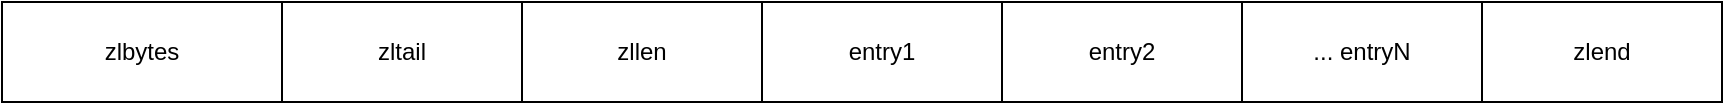 <mxfile version="21.6.1" type="device">
  <diagram name="第 1 页" id="IdXbufc_k42b76dEGUp6">
    <mxGraphModel dx="1290" dy="628" grid="1" gridSize="10" guides="1" tooltips="1" connect="1" arrows="1" fold="1" page="1" pageScale="1" pageWidth="3300" pageHeight="10000" math="0" shadow="0">
      <root>
        <mxCell id="0" />
        <mxCell id="1" parent="0" />
        <mxCell id="nN350RwnqrgIQFt2SS3m-2" value="" style="rounded=0;whiteSpace=wrap;html=1;" vertex="1" parent="1">
          <mxGeometry x="300" y="280" width="850" height="50" as="geometry" />
        </mxCell>
        <mxCell id="nN350RwnqrgIQFt2SS3m-7" value="zlbytes" style="rounded=0;whiteSpace=wrap;html=1;" vertex="1" parent="1">
          <mxGeometry x="290" y="280" width="140" height="50" as="geometry" />
        </mxCell>
        <mxCell id="nN350RwnqrgIQFt2SS3m-8" value="zltail" style="rounded=0;whiteSpace=wrap;html=1;" vertex="1" parent="1">
          <mxGeometry x="430" y="280" width="120" height="50" as="geometry" />
        </mxCell>
        <mxCell id="nN350RwnqrgIQFt2SS3m-9" value="zllen" style="rounded=0;whiteSpace=wrap;html=1;" vertex="1" parent="1">
          <mxGeometry x="550" y="280" width="120" height="50" as="geometry" />
        </mxCell>
        <mxCell id="nN350RwnqrgIQFt2SS3m-10" value="entry1" style="rounded=0;whiteSpace=wrap;html=1;" vertex="1" parent="1">
          <mxGeometry x="670" y="280" width="120" height="50" as="geometry" />
        </mxCell>
        <mxCell id="nN350RwnqrgIQFt2SS3m-11" value="entry2" style="rounded=0;whiteSpace=wrap;html=1;" vertex="1" parent="1">
          <mxGeometry x="790" y="280" width="120" height="50" as="geometry" />
        </mxCell>
        <mxCell id="nN350RwnqrgIQFt2SS3m-12" value="... entryN" style="rounded=0;whiteSpace=wrap;html=1;" vertex="1" parent="1">
          <mxGeometry x="910" y="280" width="120" height="50" as="geometry" />
        </mxCell>
        <mxCell id="nN350RwnqrgIQFt2SS3m-13" value="zlend" style="rounded=0;whiteSpace=wrap;html=1;" vertex="1" parent="1">
          <mxGeometry x="1030" y="280" width="120" height="50" as="geometry" />
        </mxCell>
      </root>
    </mxGraphModel>
  </diagram>
</mxfile>
